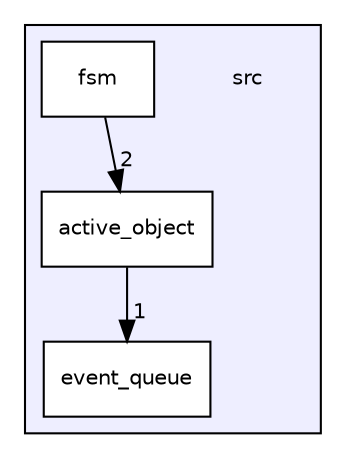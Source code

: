 digraph "src" {
  compound=true
  node [ fontsize="10", fontname="Helvetica"];
  edge [ labelfontsize="10", labelfontname="Helvetica"];
  subgraph clusterdir_68267d1309a1af8e8297ef4c3efbcdba {
    graph [ bgcolor="#eeeeff", pencolor="black", label="" URL="dir_68267d1309a1af8e8297ef4c3efbcdba.html"];
    dir_68267d1309a1af8e8297ef4c3efbcdba [shape=plaintext label="src"];
  dir_6133fbbf00dc88519e35046ae94f94fc [shape=box label="active_object" fillcolor="white" style="filled" URL="dir_6133fbbf00dc88519e35046ae94f94fc.html"];
  dir_9ac954d1ba0b5ede7e3371c043d6bd5d [shape=box label="event_queue" fillcolor="white" style="filled" URL="dir_9ac954d1ba0b5ede7e3371c043d6bd5d.html"];
  dir_2e581129b453fd71c794a7e24f5ee6d2 [shape=box label="fsm" fillcolor="white" style="filled" URL="dir_2e581129b453fd71c794a7e24f5ee6d2.html"];
  }
  dir_2e581129b453fd71c794a7e24f5ee6d2->dir_6133fbbf00dc88519e35046ae94f94fc [headlabel="2", labeldistance=1.5 headhref="dir_000003_000001.html"];
  dir_6133fbbf00dc88519e35046ae94f94fc->dir_9ac954d1ba0b5ede7e3371c043d6bd5d [headlabel="1", labeldistance=1.5 headhref="dir_000001_000002.html"];
}
